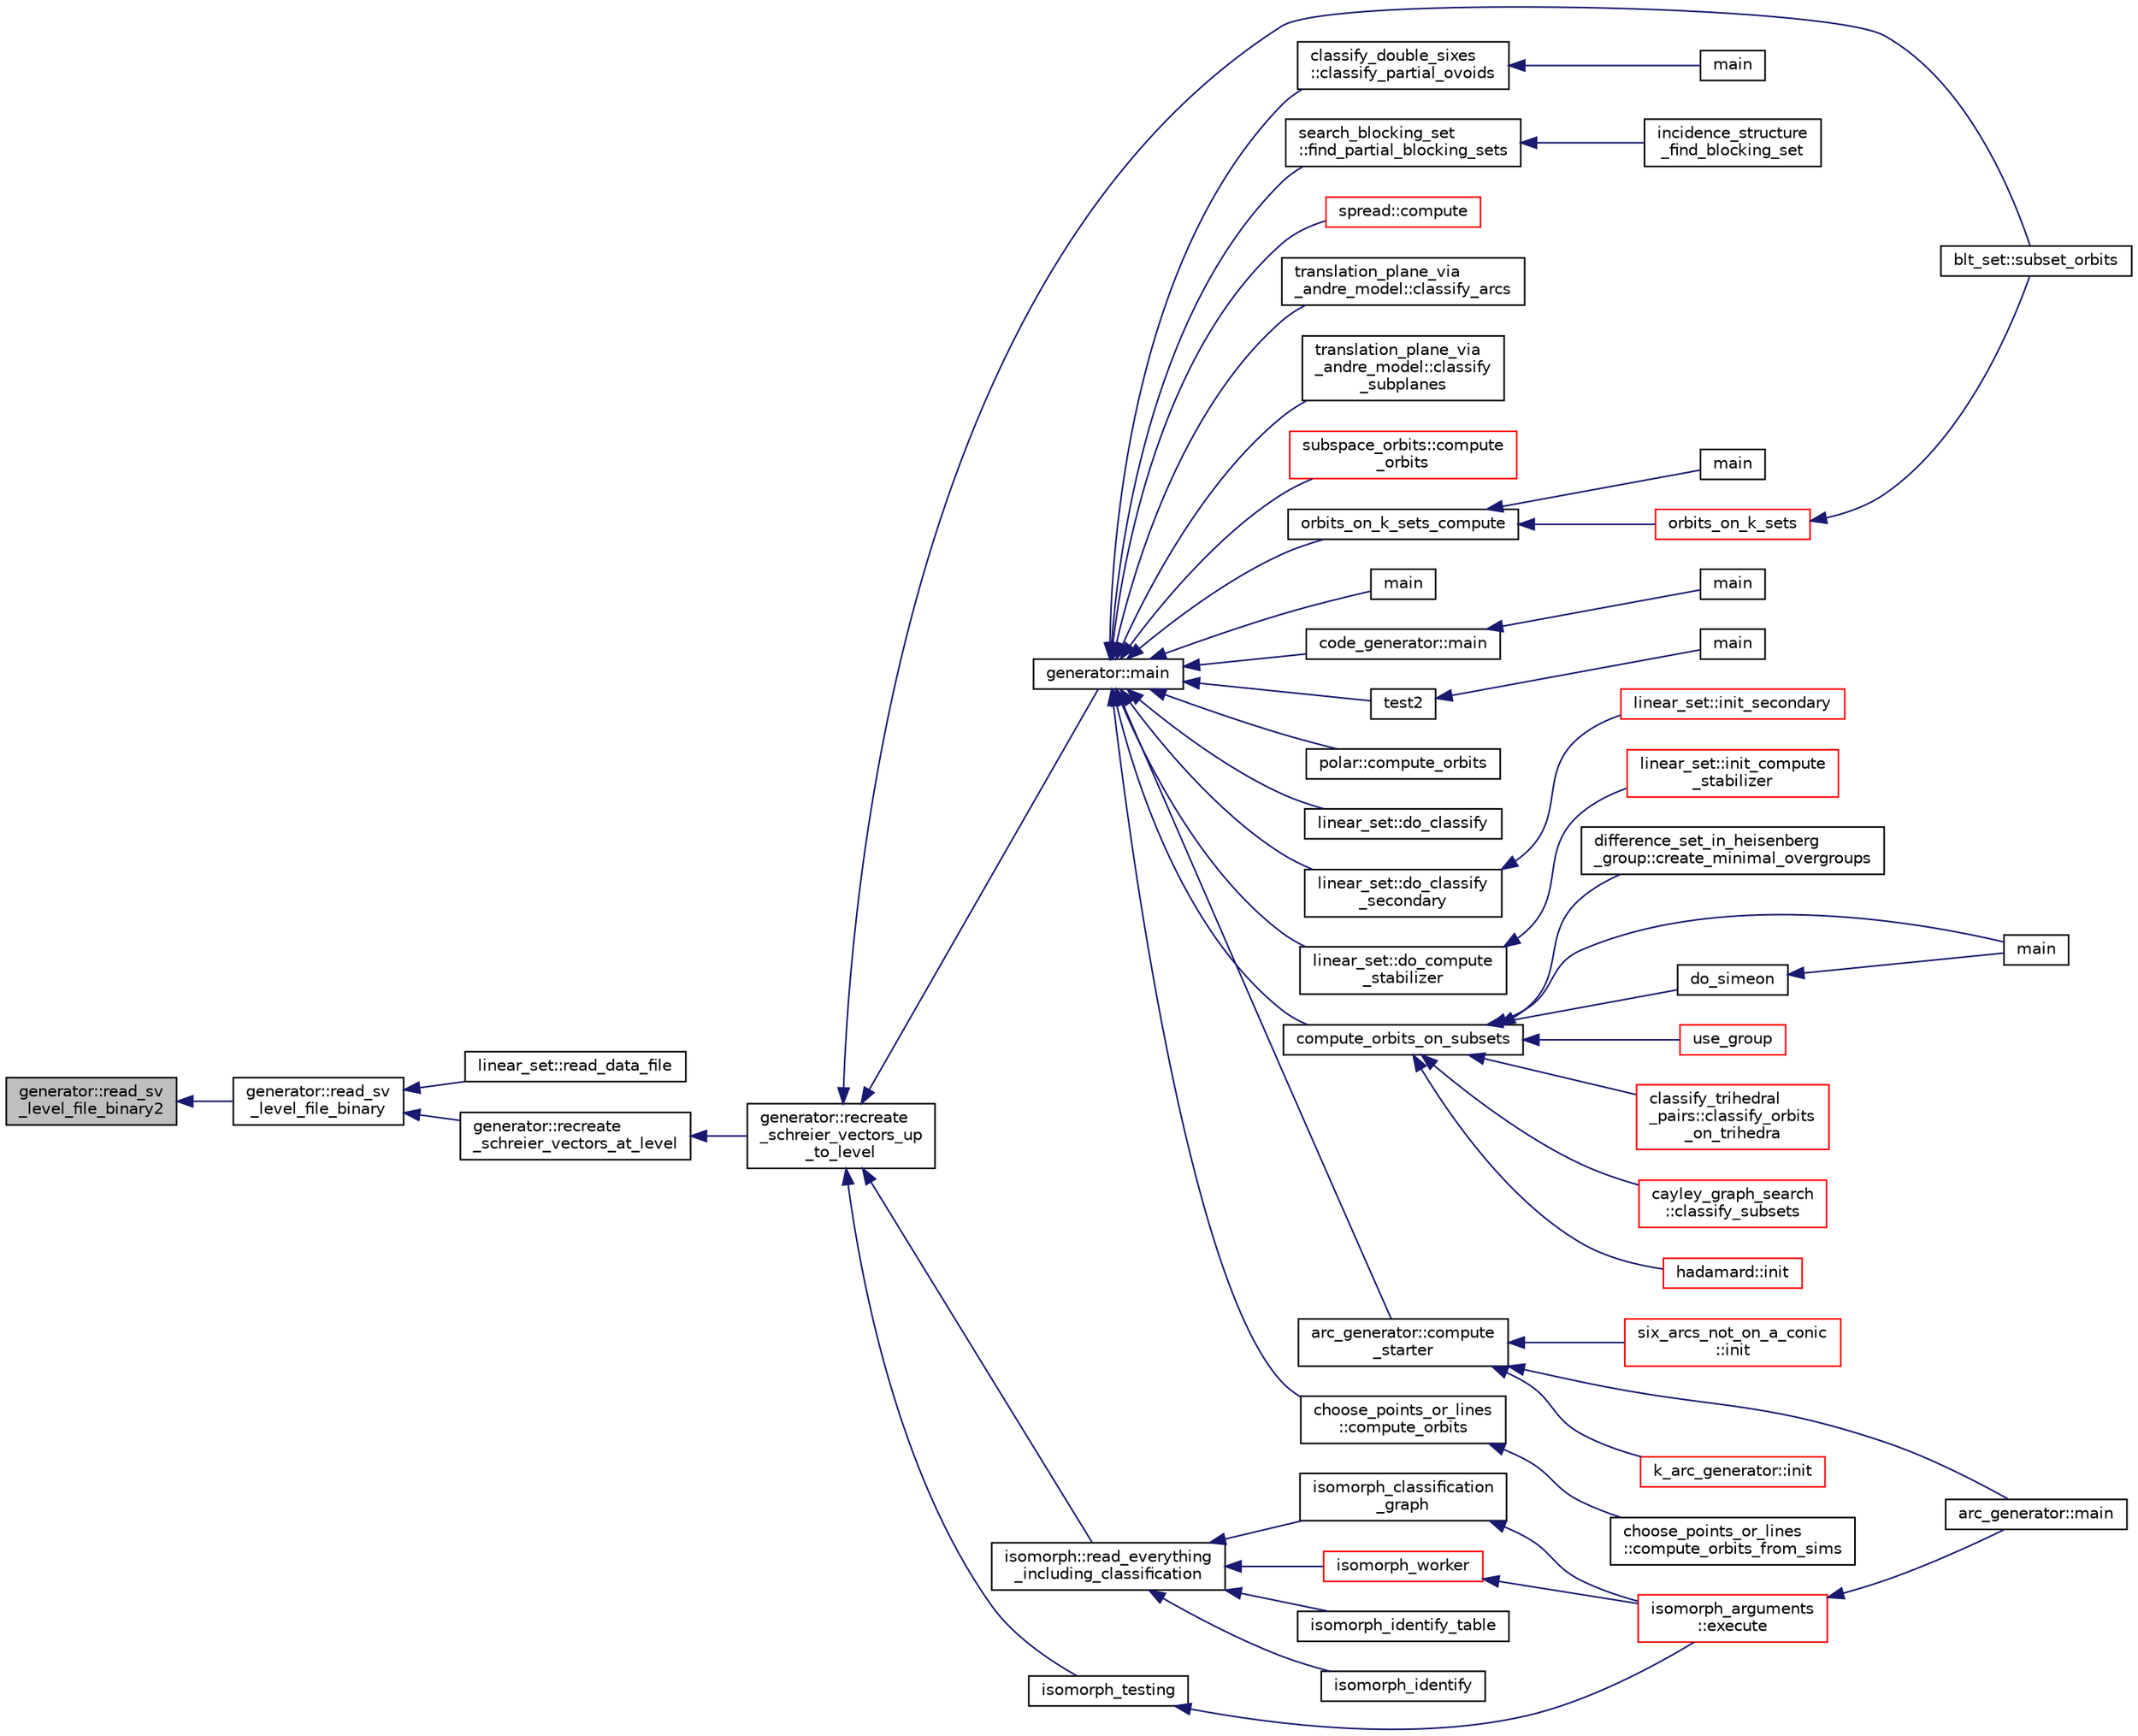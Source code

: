 digraph "generator::read_sv_level_file_binary2"
{
  edge [fontname="Helvetica",fontsize="10",labelfontname="Helvetica",labelfontsize="10"];
  node [fontname="Helvetica",fontsize="10",shape=record];
  rankdir="LR";
  Node19586 [label="generator::read_sv\l_level_file_binary2",height=0.2,width=0.4,color="black", fillcolor="grey75", style="filled", fontcolor="black"];
  Node19586 -> Node19587 [dir="back",color="midnightblue",fontsize="10",style="solid",fontname="Helvetica"];
  Node19587 [label="generator::read_sv\l_level_file_binary",height=0.2,width=0.4,color="black", fillcolor="white", style="filled",URL="$d7/d73/classgenerator.html#a8c1bb7a84af4d06942b7f94409d15f06"];
  Node19587 -> Node19588 [dir="back",color="midnightblue",fontsize="10",style="solid",fontname="Helvetica"];
  Node19588 [label="linear_set::read_data_file",height=0.2,width=0.4,color="black", fillcolor="white", style="filled",URL="$dd/d86/classlinear__set.html#a9a5cd28cc81be7ee41002b2e3114c2cb"];
  Node19587 -> Node19589 [dir="back",color="midnightblue",fontsize="10",style="solid",fontname="Helvetica"];
  Node19589 [label="generator::recreate\l_schreier_vectors_at_level",height=0.2,width=0.4,color="black", fillcolor="white", style="filled",URL="$d7/d73/classgenerator.html#a7d190e196e7c9721c4135f40f01d922f"];
  Node19589 -> Node19590 [dir="back",color="midnightblue",fontsize="10",style="solid",fontname="Helvetica"];
  Node19590 [label="generator::recreate\l_schreier_vectors_up\l_to_level",height=0.2,width=0.4,color="black", fillcolor="white", style="filled",URL="$d7/d73/classgenerator.html#a2ca7599e91bb012d41153aec95f081f7"];
  Node19590 -> Node19591 [dir="back",color="midnightblue",fontsize="10",style="solid",fontname="Helvetica"];
  Node19591 [label="blt_set::subset_orbits",height=0.2,width=0.4,color="black", fillcolor="white", style="filled",URL="$d1/d3d/classblt__set.html#af8f79fc4346244acfa0e2c2d23c36993"];
  Node19590 -> Node19592 [dir="back",color="midnightblue",fontsize="10",style="solid",fontname="Helvetica"];
  Node19592 [label="generator::main",height=0.2,width=0.4,color="black", fillcolor="white", style="filled",URL="$d7/d73/classgenerator.html#a01abff8e9f231bf0d82e2e8e0061f242"];
  Node19592 -> Node19593 [dir="back",color="midnightblue",fontsize="10",style="solid",fontname="Helvetica"];
  Node19593 [label="main",height=0.2,width=0.4,color="black", fillcolor="white", style="filled",URL="$d2/d11/codes_8h.html#a217dbf8b442f20279ea00b898af96f52"];
  Node19592 -> Node19594 [dir="back",color="midnightblue",fontsize="10",style="solid",fontname="Helvetica"];
  Node19594 [label="code_generator::main",height=0.2,width=0.4,color="black", fillcolor="white", style="filled",URL="$db/d37/classcode__generator.html#ab3cf3a306e4032c2b471ac95321c599f"];
  Node19594 -> Node19595 [dir="back",color="midnightblue",fontsize="10",style="solid",fontname="Helvetica"];
  Node19595 [label="main",height=0.2,width=0.4,color="black", fillcolor="white", style="filled",URL="$d4/d4f/codes_8_c.html#a217dbf8b442f20279ea00b898af96f52"];
  Node19592 -> Node19596 [dir="back",color="midnightblue",fontsize="10",style="solid",fontname="Helvetica"];
  Node19596 [label="test2",height=0.2,width=0.4,color="black", fillcolor="white", style="filled",URL="$d9/db0/factor__space_8_c.html#a39d73a812e5fd8f1bc111e948368cb10"];
  Node19596 -> Node19597 [dir="back",color="midnightblue",fontsize="10",style="solid",fontname="Helvetica"];
  Node19597 [label="main",height=0.2,width=0.4,color="black", fillcolor="white", style="filled",URL="$d9/db0/factor__space_8_c.html#a3c04138a5bfe5d72780bb7e82a18e627"];
  Node19592 -> Node19598 [dir="back",color="midnightblue",fontsize="10",style="solid",fontname="Helvetica"];
  Node19598 [label="polar::compute_orbits",height=0.2,width=0.4,color="black", fillcolor="white", style="filled",URL="$da/d1c/classpolar.html#ac4c3c4f95d14c74ff4a3ec3f3479a1da"];
  Node19592 -> Node19599 [dir="back",color="midnightblue",fontsize="10",style="solid",fontname="Helvetica"];
  Node19599 [label="linear_set::do_classify",height=0.2,width=0.4,color="black", fillcolor="white", style="filled",URL="$dd/d86/classlinear__set.html#a3eb2dbce7fa8b71901dfc12f288ddd0c"];
  Node19592 -> Node19600 [dir="back",color="midnightblue",fontsize="10",style="solid",fontname="Helvetica"];
  Node19600 [label="linear_set::do_classify\l_secondary",height=0.2,width=0.4,color="black", fillcolor="white", style="filled",URL="$dd/d86/classlinear__set.html#a47eb7f9995f3343abd3bdfbf9a9a9162"];
  Node19600 -> Node19601 [dir="back",color="midnightblue",fontsize="10",style="solid",fontname="Helvetica"];
  Node19601 [label="linear_set::init_secondary",height=0.2,width=0.4,color="red", fillcolor="white", style="filled",URL="$dd/d86/classlinear__set.html#a7bf8cd7805559b5762921687a7c1ed97"];
  Node19592 -> Node19603 [dir="back",color="midnightblue",fontsize="10",style="solid",fontname="Helvetica"];
  Node19603 [label="linear_set::do_compute\l_stabilizer",height=0.2,width=0.4,color="black", fillcolor="white", style="filled",URL="$dd/d86/classlinear__set.html#ae8f58ded28fb5370f4459cca42b7463b"];
  Node19603 -> Node19604 [dir="back",color="midnightblue",fontsize="10",style="solid",fontname="Helvetica"];
  Node19604 [label="linear_set::init_compute\l_stabilizer",height=0.2,width=0.4,color="red", fillcolor="white", style="filled",URL="$dd/d86/classlinear__set.html#a0cc3eaec1896fdc977b62e94623b055b"];
  Node19592 -> Node19606 [dir="back",color="midnightblue",fontsize="10",style="solid",fontname="Helvetica"];
  Node19606 [label="compute_orbits_on_subsets",height=0.2,width=0.4,color="black", fillcolor="white", style="filled",URL="$d3/d35/snakes__and__ladders__global_8_c.html#af33697aede0480110b1227f727252637"];
  Node19606 -> Node19607 [dir="back",color="midnightblue",fontsize="10",style="solid",fontname="Helvetica"];
  Node19607 [label="cayley_graph_search\l::classify_subsets",height=0.2,width=0.4,color="red", fillcolor="white", style="filled",URL="$de/dae/classcayley__graph__search.html#a4cf8a90752e018a281481ac80ad52c4b"];
  Node19606 -> Node19610 [dir="back",color="midnightblue",fontsize="10",style="solid",fontname="Helvetica"];
  Node19610 [label="hadamard::init",height=0.2,width=0.4,color="red", fillcolor="white", style="filled",URL="$d7/dbb/classhadamard.html#a16af359850b8bdd0d2a73e260d496c33"];
  Node19606 -> Node19612 [dir="back",color="midnightblue",fontsize="10",style="solid",fontname="Helvetica"];
  Node19612 [label="difference_set_in_heisenberg\l_group::create_minimal_overgroups",height=0.2,width=0.4,color="black", fillcolor="white", style="filled",URL="$de/d8a/classdifference__set__in__heisenberg__group.html#a9bde5ad5da3ebaebf98fbfd3e8110b79"];
  Node19606 -> Node19613 [dir="back",color="midnightblue",fontsize="10",style="solid",fontname="Helvetica"];
  Node19613 [label="main",height=0.2,width=0.4,color="black", fillcolor="white", style="filled",URL="$d5/d13/simeon_8_c.html#ae66f6b31b5ad750f1fe042a706a4e3d4"];
  Node19606 -> Node19614 [dir="back",color="midnightblue",fontsize="10",style="solid",fontname="Helvetica"];
  Node19614 [label="do_simeon",height=0.2,width=0.4,color="black", fillcolor="white", style="filled",URL="$d5/d13/simeon_8_c.html#a36cf3f9cb484fa44da7a7dfcbe9385d0"];
  Node19614 -> Node19613 [dir="back",color="midnightblue",fontsize="10",style="solid",fontname="Helvetica"];
  Node19606 -> Node19615 [dir="back",color="midnightblue",fontsize="10",style="solid",fontname="Helvetica"];
  Node19615 [label="use_group",height=0.2,width=0.4,color="red", fillcolor="white", style="filled",URL="$d9/d9f/all__cliques_8_c.html#aba62531e97173264c39afe2c7857af31"];
  Node19606 -> Node19617 [dir="back",color="midnightblue",fontsize="10",style="solid",fontname="Helvetica"];
  Node19617 [label="classify_trihedral\l_pairs::classify_orbits\l_on_trihedra",height=0.2,width=0.4,color="red", fillcolor="white", style="filled",URL="$d1/d21/classclassify__trihedral__pairs.html#a99625621bfba4bb65b3d60304b306539"];
  Node19592 -> Node19624 [dir="back",color="midnightblue",fontsize="10",style="solid",fontname="Helvetica"];
  Node19624 [label="orbits_on_k_sets_compute",height=0.2,width=0.4,color="black", fillcolor="white", style="filled",URL="$d3/d35/snakes__and__ladders__global_8_c.html#a96743526b15703539d544499276aaa71"];
  Node19624 -> Node19625 [dir="back",color="midnightblue",fontsize="10",style="solid",fontname="Helvetica"];
  Node19625 [label="main",height=0.2,width=0.4,color="black", fillcolor="white", style="filled",URL="$d9/d5f/example__fano__plane_8_c.html#ae66f6b31b5ad750f1fe042a706a4e3d4"];
  Node19624 -> Node19626 [dir="back",color="midnightblue",fontsize="10",style="solid",fontname="Helvetica"];
  Node19626 [label="orbits_on_k_sets",height=0.2,width=0.4,color="red", fillcolor="white", style="filled",URL="$d3/d35/snakes__and__ladders__global_8_c.html#afe3d79116aa8b4d1a93d444a3a979b6e"];
  Node19626 -> Node19591 [dir="back",color="midnightblue",fontsize="10",style="solid",fontname="Helvetica"];
  Node19592 -> Node19634 [dir="back",color="midnightblue",fontsize="10",style="solid",fontname="Helvetica"];
  Node19634 [label="arc_generator::compute\l_starter",height=0.2,width=0.4,color="black", fillcolor="white", style="filled",URL="$d4/d21/classarc__generator.html#aad1dcec3a1c302e743d574bd1ac857d9"];
  Node19634 -> Node19633 [dir="back",color="midnightblue",fontsize="10",style="solid",fontname="Helvetica"];
  Node19633 [label="arc_generator::main",height=0.2,width=0.4,color="black", fillcolor="white", style="filled",URL="$d4/d21/classarc__generator.html#ad80140b51b165dad1fe6ab232be7829a"];
  Node19634 -> Node19635 [dir="back",color="midnightblue",fontsize="10",style="solid",fontname="Helvetica"];
  Node19635 [label="k_arc_generator::init",height=0.2,width=0.4,color="red", fillcolor="white", style="filled",URL="$d6/dd8/classk__arc__generator.html#a6036d9f52ede9f8ca681505626b5361d"];
  Node19634 -> Node19637 [dir="back",color="midnightblue",fontsize="10",style="solid",fontname="Helvetica"];
  Node19637 [label="six_arcs_not_on_a_conic\l::init",height=0.2,width=0.4,color="red", fillcolor="white", style="filled",URL="$d8/de6/classsix__arcs__not__on__a__conic.html#a7a4d5cf8a098488729934cfa8a70944a"];
  Node19592 -> Node19639 [dir="back",color="midnightblue",fontsize="10",style="solid",fontname="Helvetica"];
  Node19639 [label="choose_points_or_lines\l::compute_orbits",height=0.2,width=0.4,color="black", fillcolor="white", style="filled",URL="$d6/d75/classchoose__points__or__lines.html#adc353e2d41dc8a39563322c8cdd85f61"];
  Node19639 -> Node19640 [dir="back",color="midnightblue",fontsize="10",style="solid",fontname="Helvetica"];
  Node19640 [label="choose_points_or_lines\l::compute_orbits_from_sims",height=0.2,width=0.4,color="black", fillcolor="white", style="filled",URL="$d6/d75/classchoose__points__or__lines.html#a4fcac2dadf459d7c75187a00a4bd64aa"];
  Node19592 -> Node19641 [dir="back",color="midnightblue",fontsize="10",style="solid",fontname="Helvetica"];
  Node19641 [label="classify_double_sixes\l::classify_partial_ovoids",height=0.2,width=0.4,color="black", fillcolor="white", style="filled",URL="$dd/d23/classclassify__double__sixes.html#a2253fca143a0e8a3e39655eb05668ae9"];
  Node19641 -> Node19642 [dir="back",color="midnightblue",fontsize="10",style="solid",fontname="Helvetica"];
  Node19642 [label="main",height=0.2,width=0.4,color="black", fillcolor="white", style="filled",URL="$df/df8/surface__classify_8_c.html#a217dbf8b442f20279ea00b898af96f52"];
  Node19592 -> Node19643 [dir="back",color="midnightblue",fontsize="10",style="solid",fontname="Helvetica"];
  Node19643 [label="search_blocking_set\l::find_partial_blocking_sets",height=0.2,width=0.4,color="black", fillcolor="white", style="filled",URL="$dc/d36/classsearch__blocking__set.html#ad3fdb3d356db75a02c406bc9d4e9e9b6"];
  Node19643 -> Node19644 [dir="back",color="midnightblue",fontsize="10",style="solid",fontname="Helvetica"];
  Node19644 [label="incidence_structure\l_find_blocking_set",height=0.2,width=0.4,color="black", fillcolor="white", style="filled",URL="$df/d74/tl__geometry_8h.html#a8e3d42d0018f8a804b9686b1c4951186"];
  Node19592 -> Node19645 [dir="back",color="midnightblue",fontsize="10",style="solid",fontname="Helvetica"];
  Node19645 [label="spread::compute",height=0.2,width=0.4,color="red", fillcolor="white", style="filled",URL="$da/dc1/classspread.html#a9674466d3e03b8dad79882299c638a21"];
  Node19592 -> Node19647 [dir="back",color="midnightblue",fontsize="10",style="solid",fontname="Helvetica"];
  Node19647 [label="translation_plane_via\l_andre_model::classify_arcs",height=0.2,width=0.4,color="black", fillcolor="white", style="filled",URL="$d1/dcc/classtranslation__plane__via__andre__model.html#ac8f002e812a8b152d41e806688601c5e"];
  Node19592 -> Node19648 [dir="back",color="midnightblue",fontsize="10",style="solid",fontname="Helvetica"];
  Node19648 [label="translation_plane_via\l_andre_model::classify\l_subplanes",height=0.2,width=0.4,color="black", fillcolor="white", style="filled",URL="$d1/dcc/classtranslation__plane__via__andre__model.html#a794fefa95f0a7f7b887133375988ee55"];
  Node19592 -> Node19649 [dir="back",color="midnightblue",fontsize="10",style="solid",fontname="Helvetica"];
  Node19649 [label="subspace_orbits::compute\l_orbits",height=0.2,width=0.4,color="red", fillcolor="white", style="filled",URL="$d2/d9f/classsubspace__orbits.html#a2778f8d49cde1675de1ef6acfe180b63"];
  Node19590 -> Node19651 [dir="back",color="midnightblue",fontsize="10",style="solid",fontname="Helvetica"];
  Node19651 [label="isomorph::read_everything\l_including_classification",height=0.2,width=0.4,color="black", fillcolor="white", style="filled",URL="$d3/d5f/classisomorph.html#aa6a56e4522d3133a6ea65c9ac6de3924"];
  Node19651 -> Node19652 [dir="back",color="midnightblue",fontsize="10",style="solid",fontname="Helvetica"];
  Node19652 [label="isomorph_classification\l_graph",height=0.2,width=0.4,color="black", fillcolor="white", style="filled",URL="$d4/d7e/isomorph__global_8_c.html#a027e803e6cab7af4c400a71663bf4715"];
  Node19652 -> Node19631 [dir="back",color="midnightblue",fontsize="10",style="solid",fontname="Helvetica"];
  Node19631 [label="isomorph_arguments\l::execute",height=0.2,width=0.4,color="red", fillcolor="white", style="filled",URL="$d5/de4/classisomorph__arguments.html#aa85e472d14906abdd5672dc66027583e"];
  Node19631 -> Node19633 [dir="back",color="midnightblue",fontsize="10",style="solid",fontname="Helvetica"];
  Node19651 -> Node19653 [dir="back",color="midnightblue",fontsize="10",style="solid",fontname="Helvetica"];
  Node19653 [label="isomorph_identify",height=0.2,width=0.4,color="black", fillcolor="white", style="filled",URL="$d4/d7e/isomorph__global_8_c.html#aa0fe57c73d5668eee10a6022ada7f6a3"];
  Node19651 -> Node19654 [dir="back",color="midnightblue",fontsize="10",style="solid",fontname="Helvetica"];
  Node19654 [label="isomorph_identify_table",height=0.2,width=0.4,color="black", fillcolor="white", style="filled",URL="$d4/d7e/isomorph__global_8_c.html#a9fd19ea945561cf2a6bb5c72dd4b1cb2"];
  Node19651 -> Node19655 [dir="back",color="midnightblue",fontsize="10",style="solid",fontname="Helvetica"];
  Node19655 [label="isomorph_worker",height=0.2,width=0.4,color="red", fillcolor="white", style="filled",URL="$d4/d7e/isomorph__global_8_c.html#ace3bb6ec719b02a35534309d4d3fe99a"];
  Node19655 -> Node19631 [dir="back",color="midnightblue",fontsize="10",style="solid",fontname="Helvetica"];
  Node19590 -> Node19656 [dir="back",color="midnightblue",fontsize="10",style="solid",fontname="Helvetica"];
  Node19656 [label="isomorph_testing",height=0.2,width=0.4,color="black", fillcolor="white", style="filled",URL="$d4/d7e/isomorph__global_8_c.html#a5a73cbe9f89c4727f086482ee2d238f9"];
  Node19656 -> Node19631 [dir="back",color="midnightblue",fontsize="10",style="solid",fontname="Helvetica"];
}
